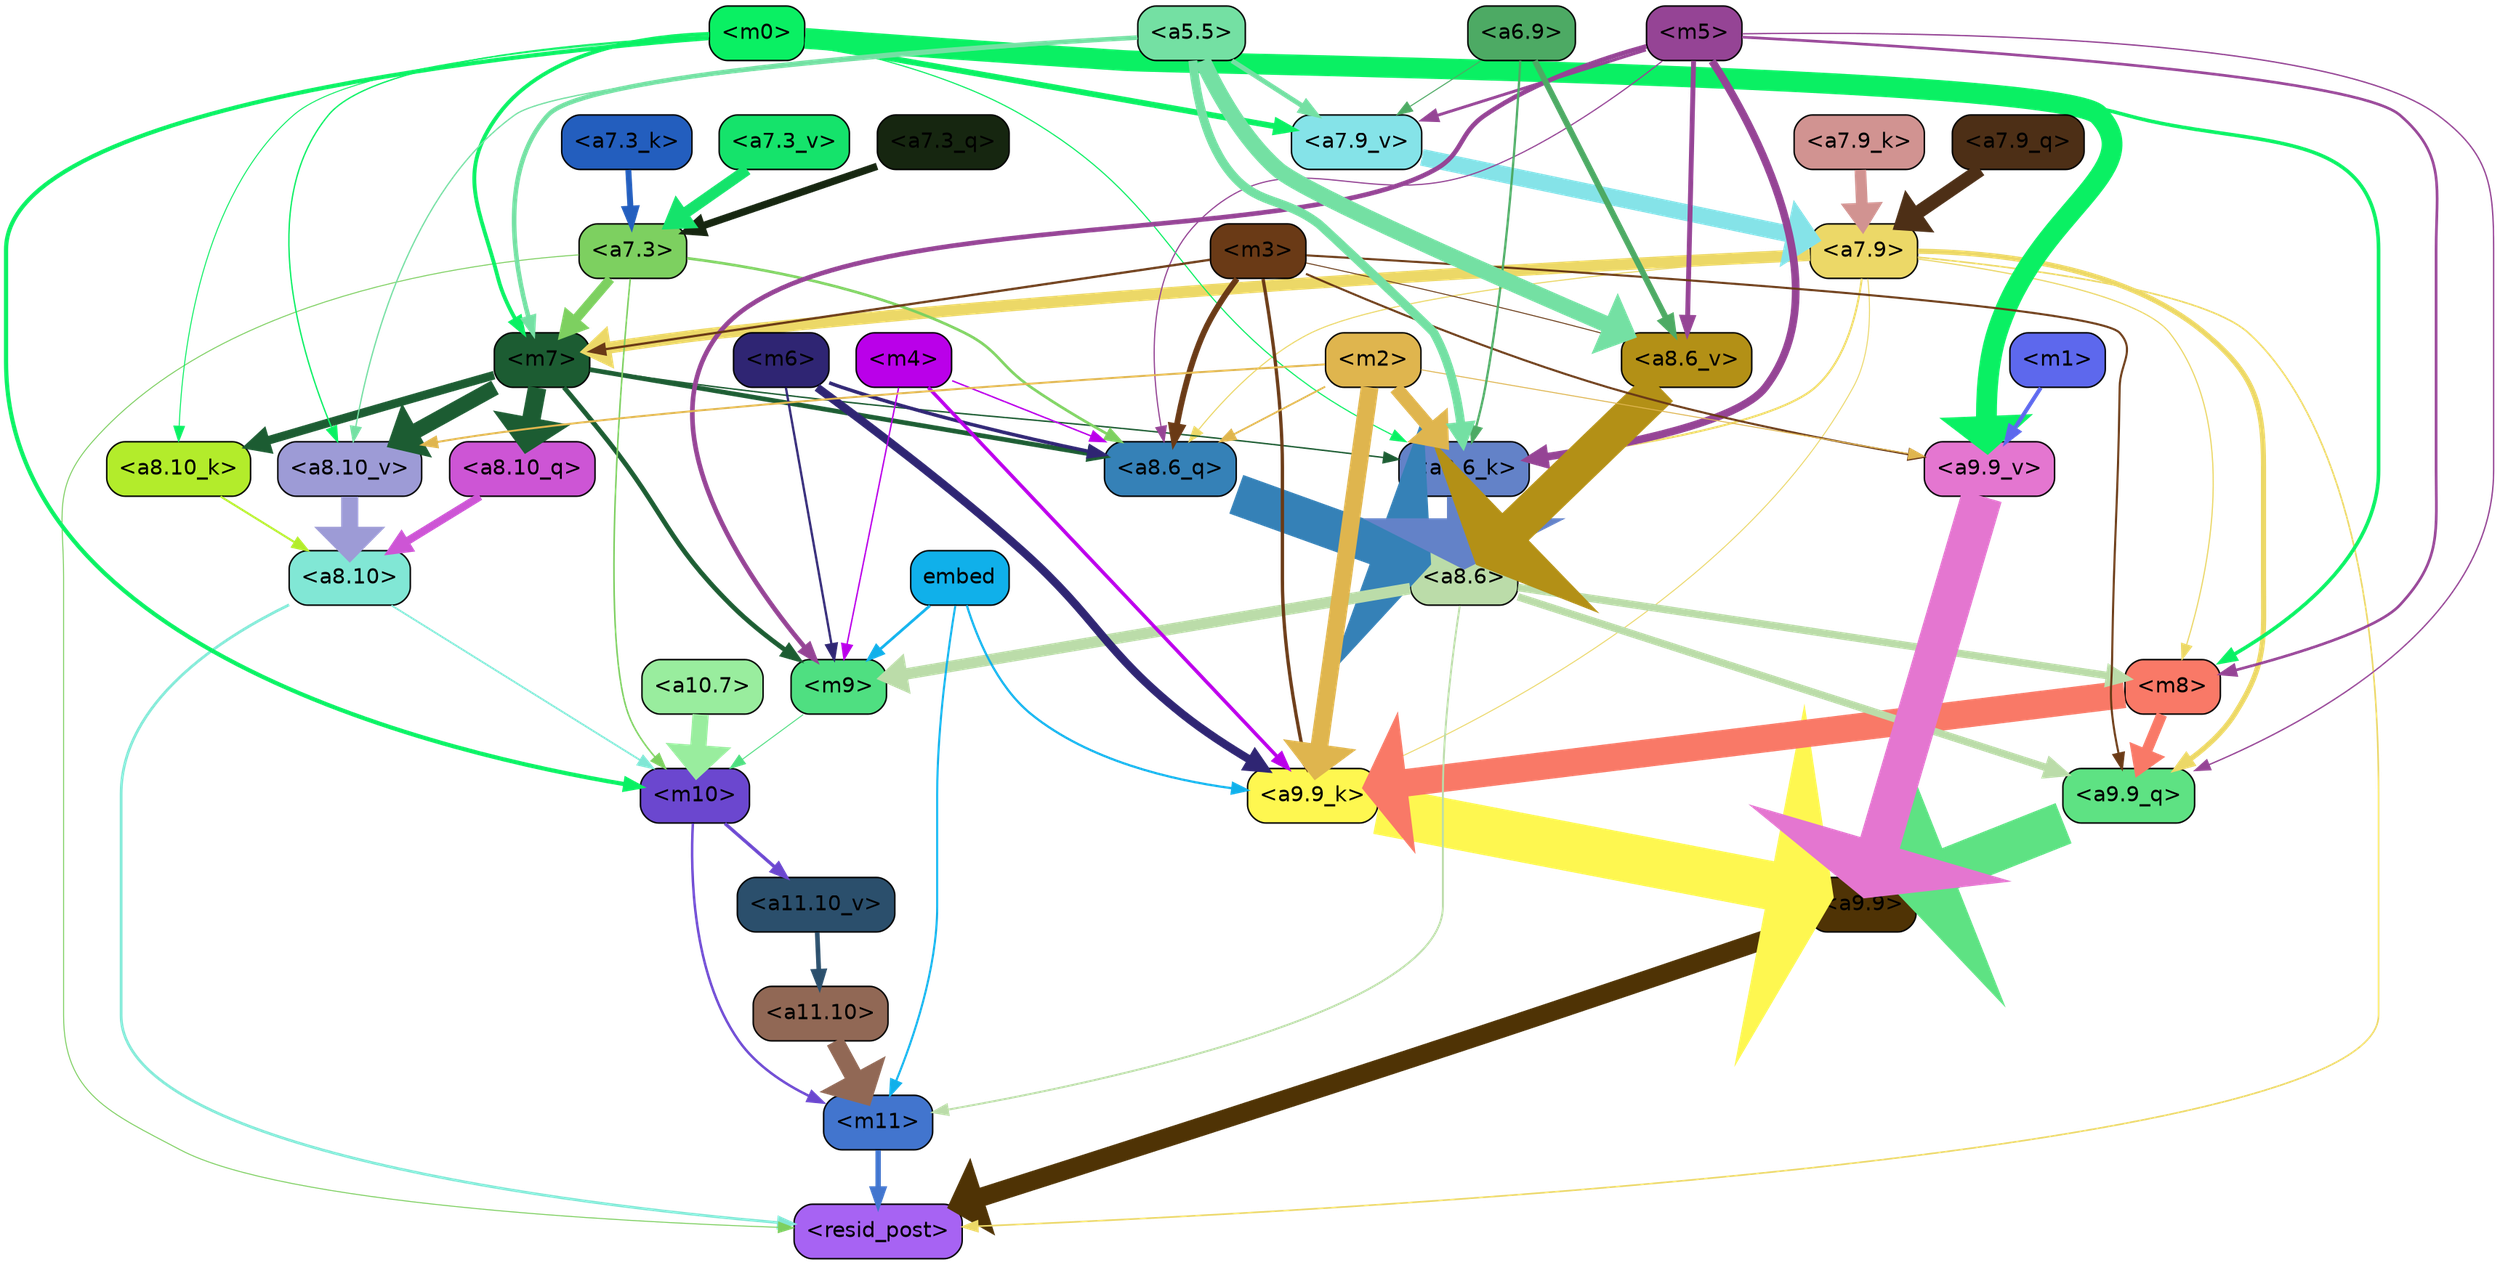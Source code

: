 strict digraph "" {
	graph [bgcolor=transparent,
		layout=dot,
		overlap=false,
		splines=true
	];
	"<m11>"	[color=black,
		fillcolor="#4275ce",
		fontname=Helvetica,
		shape=box,
		style="filled, rounded"];
	"<resid_post>"	[color=black,
		fillcolor="#a763f3",
		fontname=Helvetica,
		shape=box,
		style="filled, rounded"];
	"<m11>" -> "<resid_post>"	[color="#4275ce",
		penwidth=3.564229369163513];
	"<a9.9>"	[color=black,
		fillcolor="#4f3305",
		fontname=Helvetica,
		shape=box,
		style="filled, rounded"];
	"<a9.9>" -> "<resid_post>"	[color="#4f3305",
		penwidth=12.493714332580566];
	"<a8.10>"	[color=black,
		fillcolor="#81e7d5",
		fontname=Helvetica,
		shape=box,
		style="filled, rounded"];
	"<a8.10>" -> "<resid_post>"	[color="#81e7d5",
		penwidth=1.7969894409179688];
	"<m10>"	[color=black,
		fillcolor="#6b47cf",
		fontname=Helvetica,
		shape=box,
		style="filled, rounded"];
	"<a8.10>" -> "<m10>"	[color="#81e7d5",
		penwidth=1.1516046524047852];
	"<a7.9>"	[color=black,
		fillcolor="#ecd867",
		fontname=Helvetica,
		shape=box,
		style="filled, rounded"];
	"<a7.9>" -> "<resid_post>"	[color="#ecd867",
		penwidth=1.061915397644043];
	"<m7>"	[color=black,
		fillcolor="#1c5c32",
		fontname=Helvetica,
		shape=box,
		style="filled, rounded"];
	"<a7.9>" -> "<m7>"	[color="#ecd867",
		penwidth=7.860968112945557];
	"<a9.9_q>"	[color=black,
		fillcolor="#5ee283",
		fontname=Helvetica,
		shape=box,
		style="filled, rounded"];
	"<a7.9>" -> "<a9.9_q>"	[color="#ecd867",
		penwidth=3.4010400772094727];
	"<a9.9_k>"	[color=black,
		fillcolor="#fef750",
		fontname=Helvetica,
		shape=box,
		style="filled, rounded"];
	"<a7.9>" -> "<a9.9_k>"	[color="#ecd867",
		penwidth=0.6359977722167969];
	"<m8>"	[color=black,
		fillcolor="#f97967",
		fontname=Helvetica,
		shape=box,
		style="filled, rounded"];
	"<a7.9>" -> "<m8>"	[color="#ecd867",
		penwidth=0.7847824096679688];
	"<a8.6_q>"	[color=black,
		fillcolor="#3581b7",
		fontname=Helvetica,
		shape=box,
		style="filled, rounded"];
	"<a7.9>" -> "<a8.6_q>"	[color="#ecd867",
		penwidth=0.7225875854492188];
	"<a8.6_k>"	[color=black,
		fillcolor="#6382c8",
		fontname=Helvetica,
		shape=box,
		style="filled, rounded"];
	"<a7.9>" -> "<a8.6_k>"	[color="#ecd867",
		penwidth=1.3351249694824219];
	"<a7.3>"	[color=black,
		fillcolor="#7dd060",
		fontname=Helvetica,
		shape=box,
		style="filled, rounded"];
	"<a7.3>" -> "<resid_post>"	[color="#7dd060",
		penwidth=0.6493911743164062];
	"<a7.3>" -> "<m10>"	[color="#7dd060",
		penwidth=1.0287714004516602];
	"<a7.3>" -> "<m7>"	[color="#7dd060",
		penwidth=6.300837516784668];
	"<a7.3>" -> "<a8.6_q>"	[color="#7dd060",
		penwidth=1.7833585739135742];
	"<a11.10>"	[color=black,
		fillcolor="#916855",
		fontname=Helvetica,
		shape=box,
		style="filled, rounded"];
	"<a11.10>" -> "<m11>"	[color="#916855",
		penwidth=11.804504871368408];
	"<m10>" -> "<m11>"	[color="#6b47cf",
		penwidth=1.6351637840270996];
	"<a11.10_v>"	[color=black,
		fillcolor="#2b4f6c",
		fontname=Helvetica,
		shape=box,
		style="filled, rounded"];
	"<m10>" -> "<a11.10_v>"	[color="#6b47cf",
		penwidth=2.195528030395508];
	"<a8.6>"	[color=black,
		fillcolor="#bbdca9",
		fontname=Helvetica,
		shape=box,
		style="filled, rounded"];
	"<a8.6>" -> "<m11>"	[color="#bbdca9",
		penwidth=1.2564282417297363];
	"<m9>"	[color=black,
		fillcolor="#4fdf81",
		fontname=Helvetica,
		shape=box,
		style="filled, rounded"];
	"<a8.6>" -> "<m9>"	[color="#bbdca9",
		penwidth=7.538959503173828];
	"<a8.6>" -> "<a9.9_q>"	[color="#bbdca9",
		penwidth=4.915989875793457];
	"<a8.6>" -> "<m8>"	[color="#bbdca9",
		penwidth=4.953336715698242];
	embed	[color=black,
		fillcolor="#10b0ea",
		fontname=Helvetica,
		shape=box,
		style="filled, rounded"];
	embed -> "<m11>"	[color="#10b0ea",
		penwidth=1.3679008483886719];
	embed -> "<m9>"	[color="#10b0ea",
		penwidth=1.8025074005126953];
	embed -> "<a9.9_k>"	[color="#10b0ea",
		penwidth=1.4555702209472656];
	"<a11.10_v>" -> "<a11.10>"	[color="#2b4f6c",
		penwidth=3.037395477294922];
	"<a10.7>"	[color=black,
		fillcolor="#99ed9e",
		fontname=Helvetica,
		shape=box,
		style="filled, rounded"];
	"<a10.7>" -> "<m10>"	[color="#99ed9e",
		penwidth=10.747549057006836];
	"<m9>" -> "<m10>"	[color="#4fdf81",
		penwidth=0.6350235939025879];
	"<m0>"	[color=black,
		fillcolor="#0af063",
		fontname=Helvetica,
		shape=box,
		style="filled, rounded"];
	"<m0>" -> "<m10>"	[color="#0af063",
		penwidth=2.7613906860351562];
	"<m0>" -> "<m7>"	[color="#0af063",
		penwidth=2.5545620918273926];
	"<a9.9_v>"	[color=black,
		fillcolor="#e476d0",
		fontname=Helvetica,
		shape=box,
		style="filled, rounded"];
	"<m0>" -> "<a9.9_v>"	[color="#0af063",
		penwidth=13.730411529541016];
	"<m0>" -> "<m8>"	[color="#0af063",
		penwidth=2.381570816040039];
	"<a8.10_k>"	[color=black,
		fillcolor="#b3ec2b",
		fontname=Helvetica,
		shape=box,
		style="filled, rounded"];
	"<m0>" -> "<a8.10_k>"	[color="#0af063",
		penwidth=0.6495761871337891];
	"<m0>" -> "<a8.6_k>"	[color="#0af063",
		penwidth=0.7486534118652344];
	"<a8.10_v>"	[color=black,
		fillcolor="#9d9bd6",
		fontname=Helvetica,
		shape=box,
		style="filled, rounded"];
	"<m0>" -> "<a8.10_v>"	[color="#0af063",
		penwidth=0.8922653198242188];
	"<a7.9_v>"	[color=black,
		fillcolor="#85e3e8",
		fontname=Helvetica,
		shape=box,
		style="filled, rounded"];
	"<m0>" -> "<a7.9_v>"	[color="#0af063",
		penwidth=3.8575639724731445];
	"<m7>" -> "<m9>"	[color="#1c5c32",
		penwidth=3.136892318725586];
	"<a8.10_q>"	[color=black,
		fillcolor="#cd55d5",
		fontname=Helvetica,
		shape=box,
		style="filled, rounded"];
	"<m7>" -> "<a8.10_q>"	[color="#1c5c32",
		penwidth=12.156120300292969];
	"<m7>" -> "<a8.6_q>"	[color="#1c5c32",
		penwidth=3.078853130340576];
	"<m7>" -> "<a8.10_k>"	[color="#1c5c32",
		penwidth=5.668270111083984];
	"<m7>" -> "<a8.6_k>"	[color="#1c5c32",
		penwidth=0.9513492584228516];
	"<m7>" -> "<a8.10_v>"	[color="#1c5c32",
		penwidth=10.289600372314453];
	"<m6>"	[color=black,
		fillcolor="#2f2573",
		fontname=Helvetica,
		shape=box,
		style="filled, rounded"];
	"<m6>" -> "<m9>"	[color="#2f2573",
		penwidth=1.5130538940429688];
	"<m6>" -> "<a9.9_k>"	[color="#2f2573",
		penwidth=5.398126602172852];
	"<m6>" -> "<a8.6_q>"	[color="#2f2573",
		penwidth=2.3049817085266113];
	"<m5>"	[color=black,
		fillcolor="#954495",
		fontname=Helvetica,
		shape=box,
		style="filled, rounded"];
	"<m5>" -> "<m9>"	[color="#954495",
		penwidth=3.070161819458008];
	"<m5>" -> "<a9.9_q>"	[color="#954495",
		penwidth=0.8938226699829102];
	"<m5>" -> "<m8>"	[color="#954495",
		penwidth=1.7677688598632812];
	"<m5>" -> "<a8.6_q>"	[color="#954495",
		penwidth=0.7973227500915527];
	"<m5>" -> "<a8.6_k>"	[color="#954495",
		penwidth=5.085668563842773];
	"<a8.6_v>"	[color=black,
		fillcolor="#b39016",
		fontname=Helvetica,
		shape=box,
		style="filled, rounded"];
	"<m5>" -> "<a8.6_v>"	[color="#954495",
		penwidth=3.2228469848632812];
	"<m5>" -> "<a7.9_v>"	[color="#954495",
		penwidth=1.9051971435546875];
	"<m4>"	[color=black,
		fillcolor="#ba00e9",
		fontname=Helvetica,
		shape=box,
		style="filled, rounded"];
	"<m4>" -> "<m9>"	[color="#ba00e9",
		penwidth=0.9546451568603516];
	"<m4>" -> "<a9.9_k>"	[color="#ba00e9",
		penwidth=2.334225654602051];
	"<m4>" -> "<a8.6_q>"	[color="#ba00e9",
		penwidth=0.9813051223754883];
	"<a9.9_q>" -> "<a9.9>"	[color="#5ee283",
		penwidth=28.56541872024536];
	"<a9.9_k>" -> "<a9.9>"	[color="#fef750",
		penwidth=32.31142416596413];
	"<a9.9_v>" -> "<a9.9>"	[color="#e476d0",
		penwidth=27.08489227294922];
	"<m8>" -> "<a9.9_q>"	[color="#f97967",
		penwidth=7.189451217651367];
	"<m8>" -> "<a9.9_k>"	[color="#f97967",
		penwidth=18.19952392578125];
	"<m3>"	[color=black,
		fillcolor="#6a3a16",
		fontname=Helvetica,
		shape=box,
		style="filled, rounded"];
	"<m3>" -> "<m7>"	[color="#6a3a16",
		penwidth=1.519754409790039];
	"<m3>" -> "<a9.9_q>"	[color="#6a3a16",
		penwidth=1.3806190490722656];
	"<m3>" -> "<a9.9_k>"	[color="#6a3a16",
		penwidth=2.201329231262207];
	"<m3>" -> "<a9.9_v>"	[color="#6a3a16",
		penwidth=1.3742599487304688];
	"<m3>" -> "<a8.6_q>"	[color="#6a3a16",
		penwidth=3.894710063934326];
	"<m3>" -> "<a8.6_v>"	[color="#6a3a16",
		penwidth=0.6379051208496094];
	"<m2>"	[color=black,
		fillcolor="#dfb54e",
		fontname=Helvetica,
		shape=box,
		style="filled, rounded"];
	"<m2>" -> "<a9.9_k>"	[color="#dfb54e",
		penwidth=11.667590618133545];
	"<m2>" -> "<a9.9_v>"	[color="#dfb54e",
		penwidth=0.6356887817382812];
	"<m2>" -> "<a8.6_q>"	[color="#dfb54e",
		penwidth=1.1711654663085938];
	"<m2>" -> "<a8.6_k>"	[color="#dfb54e",
		penwidth=9.172065734863281];
	"<m2>" -> "<a8.10_v>"	[color="#dfb54e",
		penwidth=1.287038803100586];
	"<m1>"	[color=black,
		fillcolor="#5d68ed",
		fontname=Helvetica,
		shape=box,
		style="filled, rounded"];
	"<m1>" -> "<a9.9_v>"	[color="#5d68ed",
		penwidth=2.656749725341797];
	"<a8.10_q>" -> "<a8.10>"	[color="#cd55d5",
		penwidth=5.194318771362305];
	"<a8.6_q>" -> "<a8.6>"	[color="#3581b7",
		penwidth=27.11296832561493];
	"<a8.10_k>" -> "<a8.10>"	[color="#b3ec2b",
		penwidth=1.3374805450439453];
	"<a8.6_k>" -> "<a8.6>"	[color="#6382c8",
		penwidth=22.57996129989624];
	"<a8.10_v>" -> "<a8.10>"	[color="#9d9bd6",
		penwidth=11.339973449707031];
	"<a8.6_v>" -> "<a8.6>"	[color="#b39016",
		penwidth=25.068782806396484];
	"<a6.9>"	[color=black,
		fillcolor="#4daa64",
		fontname=Helvetica,
		shape=box,
		style="filled, rounded"];
	"<a6.9>" -> "<a8.6_k>"	[color="#4daa64",
		penwidth=1.504995346069336];
	"<a6.9>" -> "<a8.6_v>"	[color="#4daa64",
		penwidth=3.925710678100586];
	"<a6.9>" -> "<a7.9_v>"	[color="#4daa64",
		penwidth=0.6791744232177734];
	"<a5.5>"	[color=black,
		fillcolor="#74e0a3",
		fontname=Helvetica,
		shape=box,
		style="filled, rounded"];
	"<a5.5>" -> "<m7>"	[color="#74e0a3",
		penwidth=3.0042500495910645];
	"<a5.5>" -> "<a8.6_k>"	[color="#74e0a3",
		penwidth=5.877564430236816];
	"<a5.5>" -> "<a8.10_v>"	[color="#74e0a3",
		penwidth=0.8552722930908203];
	"<a5.5>" -> "<a8.6_v>"	[color="#74e0a3",
		penwidth=10.800443649291992];
	"<a5.5>" -> "<a7.9_v>"	[color="#74e0a3",
		penwidth=3.215801239013672];
	"<a7.9_q>"	[color=black,
		fillcolor="#4d2f16",
		fontname=Helvetica,
		shape=box,
		style="filled, rounded"];
	"<a7.9_q>" -> "<a7.9>"	[color="#4d2f16",
		penwidth=8.971264004707336];
	"<a7.3_q>"	[color=black,
		fillcolor="#162610",
		fontname=Helvetica,
		shape=box,
		style="filled, rounded"];
	"<a7.3_q>" -> "<a7.3>"	[color="#162610",
		penwidth=4.836760997772217];
	"<a7.9_k>"	[color=black,
		fillcolor="#d19391",
		fontname=Helvetica,
		shape=box,
		style="filled, rounded"];
	"<a7.9_k>" -> "<a7.9>"	[color="#d19391",
		penwidth=7.68915319442749];
	"<a7.3_k>"	[color=black,
		fillcolor="#235ebe",
		fontname=Helvetica,
		shape=box,
		style="filled, rounded"];
	"<a7.3_k>" -> "<a7.3>"	[color="#235ebe",
		penwidth=3.9247055053710938];
	"<a7.9_v>" -> "<a7.9>"	[color="#85e3e8",
		penwidth=11.073700428009033];
	"<a7.3_v>"	[color=black,
		fillcolor="#15e36b",
		fontname=Helvetica,
		shape=box,
		style="filled, rounded"];
	"<a7.3_v>" -> "<a7.3>"	[color="#15e36b",
		penwidth=7.367694854736328];
}

